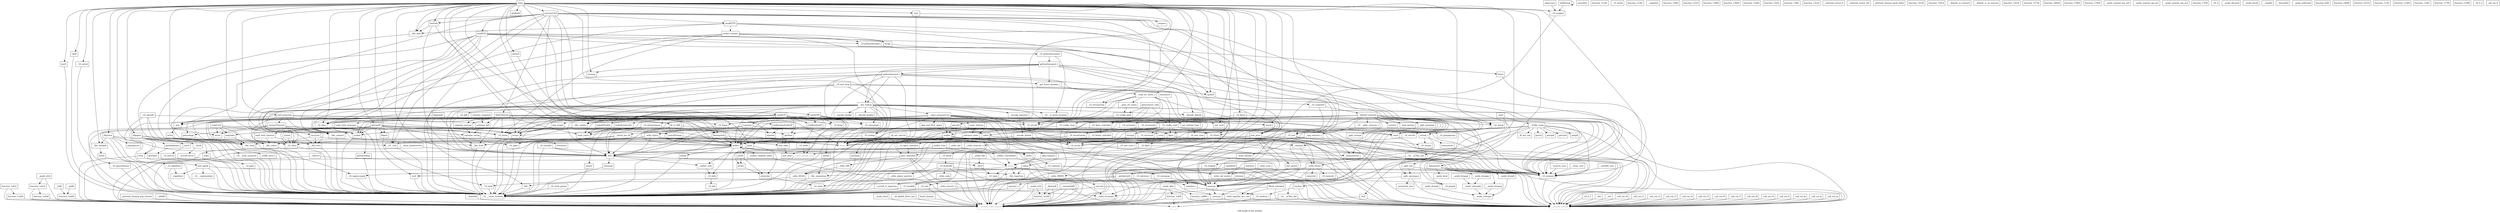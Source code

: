 digraph "Call graph of the module." {
  label="Call graph of the module.";
  node [shape=record];

  Node_sendSTD [label="{sendSTD}"];
  Node_read_until_response [label="{read_until_response}"];
  Node_matchPrompt [label="{matchPrompt}"];
  Node_fdpclose [label="{fdpclose}"];
  Node_fdgets [label="{fdgets}"];
  Node_reset_telstate [label="{reset_telstate}"];
  Node_parseHex [label="{parseHex}"];
  Node_read_with_timeout [label="{read_with_timeout}"];
  Node_wildString [label="{wildString}"];
  Node_getHost [label="{getHost}"];
  Node_uppercase [label="{uppercase}"];
  Node_sendUDP [label="{sendUDP}"];
  Node_readUntil [label="{readUntil}"];
  Node_fdpopen [label="{fdpopen}"];
  Node_GetRandomIP [label="{GetRandomIP}"];
  Node_contains_success [label="{contains_success}"];
  Node_sendHTTP [label="{sendHTTP}"];
  Node_contains_fail [label="{contains_fail}"];
  Node_csum [label="{csum}"];
  Node_makeRandomStr [label="{makeRandomStr}"];
  Node_recvLine [label="{recvLine}"];
  Node_function_115dc [label="{function_115dc}"];
  Node_advance_state [label="{advance_state}"];
  Node_GetRandomPublicIP [label="{GetRandomPublicIP}"];
  Node_contains_response [label="{contains_response}"];
  Node_tcpcsum [label="{tcpcsum}"];
  Node_contains_string [label="{contains_string}"];
  Node_makeIPPacket [label="{makeIPPacket}"];
  Node_connectTimeout [label="{connectTimeout}"];
  Node_sclose [label="{sclose}"];
  Node_listFork [label="{listFork}"];
  Node_socket_connect [label="{socket_connect}"];
  Node_negotiate [label="{negotiate}"];
  Node_get_telstate_host [label="{get_telstate_host}"];
  Node_strlen [color="gray50", fontcolor="gray50", label="{strlen}"];
  Node_bcopy [label="{bcopy}"];
  Node___GI_strcoll [label="{__GI_strcoll}"];
  Node_memcpy [label="{memcpy}"];
  Node_bzero [label="{bzero}"];
  Node_strstr [label="{strstr}"];
  Node_strnlen [label="{strnlen}"];
  Node_strcpy [label="{strcpy}"];
  Node_strncpy [label="{strncpy}"];
  Node___GI_strchr [label="{__GI_strchr}"];
  Node___GI___glibc_strerror_r [label="{__GI___glibc_strerror_r}"];
  Node___GI_strtok [label="{__GI_strtok}"];
  Node___GI_strcasecmp [label="{__GI_strcasecmp}"];
  Node___xpg_strerror_r [label="{__xpg_strerror_r}"];
  Node_strcasestr [label="{strcasestr}"];
  Node_isatty [label="{isatty}"];
  Node___GI_tcgetattr [label="{__GI_tcgetattr}"];
  Node___GI_htons [label="{__GI_htons}"];
  Node___GI_htonl [label="{__GI_htonl}"];
  Node___GI_ntohs [label="{__GI_ntohs}"];
  Node___GI_ntohl [label="{__GI_ntohl}"];
  Node___GI_inet_ntoa_r [label="{__GI_inet_ntoa_r}"];
  Node___GI_inet_ntoa [label="{__GI_inet_ntoa}"];
  Node_inet_addr [label="{inet_addr}"];
  Node___GI_gethostbyname [label="{__GI_gethostbyname}"];
  Node___GI_gethostbyname2 [label="{__GI_gethostbyname2}"];
  Node_function_1230c [label="{function_1230c}"];
  Node___libc_connect [label="{__libc_connect}"];
  Node___GI_getsockname [label="{__GI_getsockname}"];
  Node_getsockopt [label="{getsockopt}"];
  Node___libc_recv [label="{__libc_recv}"];
  Node___libc_send [label="{__libc_send}"];
  Node___libc_sendto [label="{__libc_sendto}"];
  Node___GI_setsockopt [label="{__GI_setsockopt}"];
  Node_socket [label="{socket}"];
  Node___GI_raise [label="{__GI_raise}"];
  Node___GI_sigaddset [label="{__GI_sigaddset}"];
  Node_sigemptyset [label="{sigemptyset}"];
  Node_bsd_signal [label="{bsd_signal}"];
  Node___GI___sigismember [label="{__GI___sigismember}"];
  Node___sigaddset [label="{__sigaddset}"];
  Node___sigdelset [label="{__sigdelset}"];
  Node___malloc_largebin_index [label="{__malloc_largebin_index}"];
  Node_malloc [label="{malloc}"];
  Node_function_1300c [label="{function_1300c}"];
  Node_realloc [label="{realloc}"];
  Node_function_133c0 [label="{function_133c0}"];
  Node___malloc_trim [label="{__malloc_trim}"];
  Node___malloc_consolidate [label="{__malloc_consolidate}"];
  Node_free [label="{free}"];
  Node_function_13860 [label="{function_13860}"];
  Node_malloc_trim [label="{malloc_trim}"];
  Node_abort [label="{abort}"];
  Node_function_139d0 [label="{function_139d0}"];
  Node_rand [label="{rand}"];
  Node_random [label="{random}"];
  Node_function_13a84 [label="{function_13a84}"];
  Node_setstate [label="{setstate}"];
  Node_function_13b3c [label="{function_13b3c}"];
  Node_initstate [label="{initstate}"];
  Node_function_13bfc [label="{function_13bfc}"];
  Node_srand [label="{srand}"];
  Node_function_13ca0 [label="{function_13ca0}"];
  Node_setstate_r [label="{setstate_r}"];
  Node___GI_random_r [label="{__GI_random_r}"];
  Node_srandom_r [label="{srandom_r}"];
  Node__24_d_1 [label="{_24_d_1}"];
  Node___GI_initstate_r [label="{__GI_initstate_r}"];
  Node_atol [label="{atol}"];
  Node_strtol [label="{strtol}"];
  Node__stdlib_strto_l [label="{_stdlib_strto_l}"];
  Node___GI_exit [label="{__GI_exit}"];
  Node_sleep [label="{sleep}"];
  Node_nprocessors_onln [label="{nprocessors_onln}"];
  Node_sysconf [label="{sysconf}"];
  Node_execl [label="{execl}"];
  Node_usleep [label="{usleep}"];
  Node___pthread_return_0 [label="{__pthread_return_0}"];
  Node___pthread_mutex_init [label="{__pthread_mutex_init}"];
  Node__pthread_cleanup_push_defer [label="{_pthread_cleanup_push_defer}"];
  Node__pthread_cleanup_pop_restore [label="{_pthread_cleanup_pop_restore}"];
  Node___GI___uClibc_fini [label="{__GI___uClibc_fini}"];
  Node_function_14c20 [label="{function_14c20}"];
  Node___check_one_fd [label="{__check_one_fd}"];
  Node___GI___uClibc_init [label="{__GI___uClibc_init}"];
  Node___uClibc_main [label="{__uClibc_main}"];
  Node_mmap [label="{mmap}"];
  Node___syscall_error [label="{__syscall_error}"];
  Node___libc_sigaction [label="{__libc_sigaction}"];
  Node_function_150c4 [label="{function_150c4}"];
  Node___default_sa_restorer [label="{__default_sa_restorer}"];
  Node___default_rt_sa_restorer [label="{__default_rt_sa_restorer}"];
  Node_wait4 [label="{wait4}"];
  Node___GI_execve [label="{__GI_execve}"];
  Node_getuid [label="{getuid}"];
  Node___GI_clock_getres [label="{__GI_clock_getres}"];
  Node_getrlimit [label="{getrlimit}"];
  Node_getegid [label="{getegid}"];
  Node_geteuid [label="{geteuid}"];
  Node___GI_sbrk [label="{__GI_sbrk}"];
  Node_getgid [label="{getgid}"];
  Node_munmap [label="{munmap}"];
  Node___libc_nanosleep [label="{__libc_nanosleep}"];
  Node_mremap [label="{mremap}"];
  Node___syscall_rt_sigaction [label="{__syscall_rt_sigaction}"];
  Node___GI_closedir [label="{__GI_closedir}"];
  Node_function_15434 [label="{function_15434}"];
  Node_fd_to_DIR [label="{fd_to_DIR}"];
  Node___GI_opendir [label="{__GI_opendir}"];
  Node_fdopendir [label="{fdopendir}"];
  Node_readdir64 [label="{readdir64}"];
  Node_function_15734 [label="{function_15734}"];
  Node___GI___h_errno_location [label="{__GI___h_errno_location}"];
  Node___GI_config_read [label="{__GI_config_read}"];
  Node___GI_config_close [label="{__GI_config_close}"];
  Node___GI_config_open [label="{__GI_config_open}"];
  Node___GI_wcrtomb [label="{__GI_wcrtomb}"];
  Node___GI_wcsrtombs [label="{__GI_wcsrtombs}"];
  Node___GI_wcsnrtombs [label="{__GI_wcsnrtombs}"];
  Node___stdio_trans2w_o [label="{__stdio_trans2w_o}"];
  Node__load_inttype [label="{_load_inttype}"];
  Node__store_inttype [label="{_store_inttype}"];
  Node__uintmaxtostr [label="{_uintmaxtostr}"];
  Node__fpmaxtostr [label="{_fpmaxtostr}"];
  Node___GI_fgetc [label="{__GI_fgetc}"];
  Node_function_169a8 [label="{function_169a8}"];
  Node_getc_unlocked [label="{getc_unlocked}"];
  Node__memcpy [label="{_memcpy}"];
  Node___GI_memchr [label="{__GI_memchr}"];
  Node_strtok_r [label="{strtok_r}"];
  Node_strcspn [label="{strcspn}"];
  Node_rawmemchr [label="{rawmemchr}"];
  Node_memrchr [label="{memrchr}"];
  Node___GI_strspn [label="{__GI_strspn}"];
  Node___GI_strrchr [label="{__GI_strrchr}"];
  Node___GI_mempcpy [label="{__GI_mempcpy}"];
  Node___GI_strchrnul [label="{__GI_strchrnul}"];
  Node___GI_strpbrk [label="{__GI_strpbrk}"];
  Node_inet_aton [label="{inet_aton}"];
  Node_gethostbyname2_r [label="{gethostbyname2_r}"];
  Node_calloc [label="{calloc}"];
  Node_function_17960 [label="{function_17960}"];
  Node__dl_aux_init [label="{_dl_aux_init}"];
  Node_function_179a4 [label="{function_179a4}"];
  Node___GI_brk [label="{__GI_brk}"];
  Node___aeabi_unwind_cpp_pr0 [label="{__aeabi_unwind_cpp_pr0}"];
  Node___aeabi_unwind_cpp_pr1 [label="{__aeabi_unwind_cpp_pr1}"];
  Node___aeabi_unwind_cpp_pr2 [label="{__aeabi_unwind_cpp_pr2}"];
  Node_fstat [label="{fstat}"];
  Node___xstat64_conv [label="{__xstat64_conv}"];
  Node___xstat32_conv [label="{__xstat32_conv}"];
  Node___xstat_conv [label="{__xstat_conv}"];
  Node___getdents64 [label="{__getdents64}"];
  Node___GI_fseek [label="{__GI_fseek}"];
  Node___GI_fseeko64 [label="{__GI_fseeko64}"];
  Node_function_17f34 [label="{function_17f34}"];
  Node___stdio_READ [label="{__stdio_READ}"];
  Node___stdio_adjust_position [label="{__stdio_adjust_position}"];
  Node___stdio_rfill [label="{__stdio_rfill}"];
  Node___stdio_trans2r_o [label="{__stdio_trans2r_o}"];
  Node___stdio_seek [label="{__stdio_seek}"];
  Node_inet_pton4 [label="{inet_pton4}"];
  Node_inet_pton [label="{inet_pton}"];
  Node_inet_ntop4 [label="{inet_ntop4}"];
  Node___GI_inet_ntop [label="{__GI_inet_ntop}"];
  Node___decode_dotted [label="{__decode_dotted}"];
  Node___dns_lookup [label="{__dns_lookup}"];
  Node__24_d [label="{_24_d}"];
  Node_skip_nospace [label="{skip_nospace}"];
  Node_skip_and_NUL_space [label="{skip_and_NUL_space}"];
  Node___open_nameservers [label="{__open_nameservers}"];
  Node___close_nameservers [label="{__close_nameservers}"];
  Node___get_hosts_byname_r [label="{__get_hosts_byname_r}"];
  Node_gethostbyname_r [label="{gethostbyname_r}"];
  Node___GI_poll [label="{__GI_poll}"];
  Node___GI_gethostname [label="{__GI_gethostname}"];
  Node___GI_stat [label="{__GI_stat}"];
  Node___GI_lseek64 [label="{__GI_lseek64}"];
  Node_memmove [label="{memmove}"];
  Node___GI_strdup [label="{__GI_strdup}"];
  Node___encode_header [label="{__encode_header}"];
  Node___decode_header [label="{__decode_header}"];
  Node___encode_question [label="{__encode_question}"];
  Node___open_etc_hosts [label="{__open_etc_hosts}"];
  Node___read_etc_hosts_r [label="{__read_etc_hosts_r}"];
  Node_uname [label="{uname}"];
  Node___encode_dotted [label="{__encode_dotted}"];
  Node___aeabi_idiv [label="{__aeabi_idiv}"];
  Node___aeabi_idivmod [label="{__aeabi_idivmod}"];
  Node___aeabi_drsub [label="{__aeabi_drsub}"];
  Node___aeabi_dsub [label="{__aeabi_dsub}"];
  Node___adddf3 [label="{__adddf3}"];
  Node_function_1a294 [label="{function_1a294}"];
  Node_function_1a2e8 [label="{function_1a2e8}"];
  Node_function_1a348 [label="{function_1a348}"];
  Node_function_1a43c [label="{function_1a43c}"];
  Node___aeabi_ui2d [label="{__aeabi_ui2d}"];
  Node___floatsidf [label="{__floatsidf}"];
  Node___extendsfdf2 [label="{__extendsfdf2}"];
  Node___aeabi_ul2d [label="{__aeabi_ul2d}"];
  Node___floatdidf [label="{__floatdidf}"];
  Node_function_1a5c4 [label="{function_1a5c4}"];
  Node___aeabi_dmul [label="{__aeabi_dmul}"];
  Node_function_1a6f4 [label="{function_1a6f4}"];
  Node_function_1a888 [label="{function_1a888}"];
  Node___aeabi_ddiv [label="{__aeabi_ddiv}"];
  Node___gtdf2 [label="{__gtdf2}"];
  Node___ltdf2 [label="{__ltdf2}"];
  Node___cmpdf2 [label="{__cmpdf2}"];
  Node_function_1aab8 [label="{function_1aab8}"];
  Node___aeabi_cdrcmple [label="{__aeabi_cdrcmple}"];
  Node___aeabi_cdcmple [label="{__aeabi_cdcmple}"];
  Node___aeabi_dcmpeq [label="{__aeabi_dcmpeq}"];
  Node___aeabi_dcmplt [label="{__aeabi_dcmplt}"];
  Node___aeabi_dcmple [label="{__aeabi_dcmple}"];
  Node___aeabi_dcmpge [label="{__aeabi_dcmpge}"];
  Node___aeabi_dcmpgt [label="{__aeabi_dcmpgt}"];
  Node___fixunsdfsi [label="{__fixunsdfsi}"];
  Node__fini [label="{_fini}"];
  Node_llvm_bswap_i32 [color="gray50", fontcolor="gray50", label="{llvm_bswap_i32}"];
  Node_abort [color="gray50", fontcolor="gray50", label="{abort}"];
  Node_fabsf [color="gray50", fontcolor="gray50", label="{fabsf}"];
  Node_sendTCP [label="{sendTCP}"];
  Node_processCmd [label="{processCmd}"];
  Node_initConnection [label="{initConnection}"];
  Node_getOurIP [label="{getOurIP}"];
  Node_getBuild [label="{getBuild}"];
  Node_main [label="{main}"];
  Node___udivsi3 [label="{__udivsi3}"];
  Node___aeabi_uidivmod [label="{__aeabi_uidivmod}"];
  Node___div0 [label="{__div0}"];
  Node___vfork [label="{__vfork}"];
  Node_dup2 [label="{dup2}"];
  Node___GI_open [label="{__GI_open}"];
  Node___GI_pipe [label="{__GI_pipe}"];
  Node_getcwd [label="{getcwd}"];
  Node___GI_getpagesize [label="{__GI_getpagesize}"];
  Node___GI_getpid [label="{__GI_getpid}"];
  Node___GI_time [label="{__GI_time}"];
  Node_prctl [label="{prctl}"];
  Node___libc_fork [label="{__libc_fork}"];
  Node___libc_waitpid [label="{__libc_waitpid}"];
  Node___libc_select [label="{__libc_select}"];
  Node_chdir [label="{chdir}"];
  Node___GI_read [label="{__GI_read}"];
  Node_getdtablesize [label="{getdtablesize}"];
  Node_kill [label="{kill}"];
  Node_gettimeofday [label="{gettimeofday}"];
  Node___libc_fcntl [label="{__libc_fcntl}"];
  Node___GI___fcntl_nocancel [label="{__GI___fcntl_nocancel}"];
  Node___GI_write [label="{__GI_write}"];
  Node___GI_setsid [label="{__GI_setsid}"];
  Node_ioctl [label="{ioctl}"];
  Node___GI__exit [label="{__GI__exit}"];
  Node___GI_sigprocmask [label="{__GI_sigprocmask}"];
  Node___GI_close [label="{__GI_close}"];
  Node_isspace [label="{isspace}"];
  Node___GI_toupper [label="{__GI_toupper}"];
  Node___GI___errno_location [label="{__GI___errno_location}"];
  Node___GI_fclose [label="{__GI_fclose}"];
  Node_function_fc84 [label="{function_fc84}"];
  Node___GI_fopen [label="{__GI_fopen}"];
  Node_sprintf [label="{sprintf}"];
  Node___GI_vsnprintf [label="{__GI_vsnprintf}"];
  Node__stdio_fopen [label="{_stdio_fopen}"];
  Node_function_10080 [label="{function_10080}"];
  Node__stdio_init [label="{_stdio_init}"];
  Node___stdio_init_mutex [label="{__stdio_init_mutex}"];
  Node__stdio_term [label="{_stdio_term}"];
  Node_function_10210 [label="{function_10210}"];
  Node___stdio_wcommit [label="{__stdio_wcommit}"];
  Node__charpad [label="{_charpad}"];
  Node__fp_out_narrow [label="{_fp_out_narrow}"];
  Node__ppfs_init [label="{_ppfs_init}"];
  Node__stdio_openlist_dec_use [label="{_stdio_openlist_dec_use}"];
  Node__vfprintf_internal [label="{_vfprintf_internal}"];
  Node__ppfs_prepargs [label="{_ppfs_prepargs}"];
  Node__ppfs_setargs [label="{_ppfs_setargs}"];
  Node__promoted_size [label="{_promoted_size}"];
  Node__ppfs_parsespec [label="{_ppfs_parsespec}"];
  Node_feof [label="{feof}"];
  Node_function_112fc [label="{function_112fc}"];
  Node_fgets [label="{fgets}"];
  Node_function_113b8 [label="{function_113b8}"];
  Node___GI_fputs [label="{__GI_fputs}"];
  Node_function_1146c [label="{function_1146c}"];
  Node___stdio_WRITE [label="{__stdio_WRITE}"];
  Node___stdio_fwrite [label="{__stdio_fwrite}"];
  Node_fflush_unlocked [label="{fflush_unlocked}"];
  Node_function_117f0 [label="{function_117f0}"];
  Node___GI_fgets_unlocked [label="{__GI_fgets_unlocked}"];
  Node___GI_fputs_unlocked [label="{__GI_fputs_unlocked}"];
  Node___GI_fwrite_unlocked [label="{__GI_fwrite_unlocked}"];
  Node_function_11998 [label="{function_11998}"];
  Node___GI_memset [label="{__GI_memset}"];
  Node__24_d_2 [label="{_24_d_2}"];
  Node___pseudo_branch [color="gray50", fontcolor="gray50", label="{__pseudo_branch}"];
  Node___pseudo_cond_branch [color="gray50", fontcolor="gray50", label="{__pseudo_cond_branch}"];
  Node__init [label="{_init}"];
  Node__call_via_r0 [label="{_call_via_r0}"];
  Node__call_via_r1 [label="{_call_via_r1}"];
  Node__call_via_r2 [label="{_call_via_r2}"];
  Node__call_via_r3 [label="{_call_via_r3}"];
  Node__call_via_r4 [label="{_call_via_r4}"];
  Node__call_via_r5 [label="{_call_via_r5}"];
  Node__call_via_lr [label="{_call_via_lr}"];
  Node__call_via_r6 [label="{_call_via_r6}"];
  Node__call_via_r7 [label="{_call_via_r7}"];
  Node__call_via_r8 [label="{_call_via_r8}"];
  Node__call_via_r9 [label="{_call_via_r9}"];
  Node__call_via_sl [label="{_call_via_sl}"];
  Node__call_via_fp [label="{_call_via_fp}"];
  Node__call_via_ip [label="{_call_via_ip}"];
  Node__call_via_sp [label="{_call_via_sp}"];
  Node_StartTheLelz [label="{StartTheLelz}"];
  Node___do_global_dtors_aux [label="{__do_global_dtors_aux}"];
  Node_frame_dummy [label="{frame_dummy}"];
  Node__start [label="{_start}"];
  Node_init_rand [label="{init_rand}"];
  Node_rand_cmwc [label="{rand_cmwc}"];
  Node_trim [label="{trim}"];
  Node_printchar [label="{printchar}"];
  Node_prints [label="{prints}"];
  Node_printi [label="{printi}"];
  Node_print [label="{print}"];
  Node_zprintf [label="{zprintf}"];
  Node_szprintf [label="{szprintf}"];
  Node_Rootsprintf [label="{Rootsprintf}"];
  Node_sendSTD -> Node_bcopy;
  Node_sendSTD -> Node_memcpy;
  Node_sendSTD -> Node_bzero;
  Node_sendSTD -> Node___GI_gethostbyname;
  Node_sendSTD -> Node___libc_connect;
  Node_sendSTD -> Node___libc_send;
  Node_sendSTD -> Node_socket;
  Node_sendSTD -> Node_rand;
  Node_sendSTD -> Node___GI_time;
  Node_sendSTD -> Node___GI__exit;
  Node_sendSTD -> Node___GI_close;
  Node_read_until_response -> Node_read_with_timeout;
  Node_read_until_response -> Node_contains_string;
  Node_read_until_response -> Node_negotiate;
  Node_read_until_response -> Node___GI_memset;
  Node_matchPrompt -> Node_strlen;
  Node_fdpclose -> Node___GI_sigaddset;
  Node_fdpclose -> Node_sigemptyset;
  Node_fdpclose -> Node___libc_waitpid;
  Node_fdpclose -> Node___GI_sigprocmask;
  Node_fdpclose -> Node___GI_close;
  Node_fdpclose -> Node___GI___errno_location;
  Node_fdgets -> Node___GI_read;
  Node_reset_telstate -> Node_advance_state;
  Node_read_with_timeout -> Node___libc_recv;
  Node_read_with_timeout -> Node___libc_select;
  Node_wildString -> Node_wildString;
  Node_wildString -> Node___GI_toupper;
  Node_getHost -> Node_inet_addr;
  Node_uppercase -> Node___GI_toupper;
  Node_sendUDP -> Node_getHost;
  Node_sendUDP -> Node_GetRandomIP;
  Node_sendUDP -> Node_csum;
  Node_sendUDP -> Node_makeRandomStr;
  Node_sendUDP -> Node_makeIPPacket;
  Node_sendUDP -> Node___GI_htons;
  Node_sendUDP -> Node___GI_htonl;
  Node_sendUDP -> Node___libc_sendto;
  Node_sendUDP -> Node___GI_setsockopt;
  Node_sendUDP -> Node_socket;
  Node_sendUDP -> Node_malloc;
  Node_sendUDP -> Node_rand;
  Node_sendUDP -> Node_srand;
  Node_sendUDP -> Node_usleep;
  Node_sendUDP -> Node___GI_time;
  Node_sendUDP -> Node___GI_memset;
  Node_sendUDP -> Node_init_rand;
  Node_sendUDP -> Node_rand_cmwc;
  Node_readUntil -> Node_matchPrompt;
  Node_readUntil -> Node_negotiate;
  Node_readUntil -> Node_strstr;
  Node_readUntil -> Node___libc_recv;
  Node_readUntil -> Node___libc_select;
  Node_fdpopen -> Node_malloc;
  Node_fdpopen -> Node_execl;
  Node_fdpopen -> Node___vfork;
  Node_fdpopen -> Node_dup2;
  Node_fdpopen -> Node___GI_pipe;
  Node_fdpopen -> Node_getdtablesize;
  Node_fdpopen -> Node___GI__exit;
  Node_fdpopen -> Node___GI_close;
  Node_fdpopen -> Node___GI_memset;
  Node_GetRandomIP -> Node___GI_ntohl;
  Node_GetRandomIP -> Node_rand_cmwc;
  Node_contains_success -> Node_contains_string;
  Node_sendHTTP -> Node_socket_connect;
  Node_sendHTTP -> Node_rand;
  Node_sendHTTP -> Node___GI_exit;
  Node_sendHTTP -> Node___GI_time;
  Node_sendHTTP -> Node___libc_fork;
  Node_sendHTTP -> Node_sprintf;
  Node_contains_fail -> Node_contains_string;
  Node_makeRandomStr -> Node_rand_cmwc;
  Node_recvLine -> Node___libc_recv;
  Node_recvLine -> Node___libc_select;
  Node_recvLine -> Node___GI_memset;
  Node_advance_state -> Node___GI_close;
  Node_advance_state -> Node___GI_memset;
  Node_GetRandomPublicIP -> Node_inet_addr;
  Node_GetRandomPublicIP -> Node_rand;
  Node_GetRandomPublicIP -> Node_szprintf;
  Node_contains_response -> Node_contains_success;
  Node_contains_response -> Node_contains_fail;
  Node_tcpcsum -> Node_csum;
  Node_tcpcsum -> Node_memcpy;
  Node_tcpcsum -> Node___GI_htons;
  Node_tcpcsum -> Node_malloc;
  Node_tcpcsum -> Node_free;
  Node_contains_string -> Node_strcasestr;
  Node_makeIPPacket -> Node_rand_cmwc;
  Node_connectTimeout -> Node_getHost;
  Node_connectTimeout -> Node___GI_htons;
  Node_connectTimeout -> Node___libc_connect;
  Node_connectTimeout -> Node_getsockopt;
  Node_connectTimeout -> Node___libc_select;
  Node_connectTimeout -> Node___libc_fcntl;
  Node_connectTimeout -> Node___GI___errno_location;
  Node_connectTimeout -> Node___GI_memset;
  Node_sclose -> Node___GI_close;
  Node_listFork -> Node_malloc;
  Node_listFork -> Node_free;
  Node_listFork -> Node___libc_fork;
  Node_socket_connect -> Node_bcopy;
  Node_socket_connect -> Node___GI_htons;
  Node_socket_connect -> Node___GI_gethostbyname;
  Node_socket_connect -> Node___libc_connect;
  Node_socket_connect -> Node___GI_setsockopt;
  Node_socket_connect -> Node_socket;
  Node_negotiate -> Node___libc_send;
  Node_get_telstate_host -> Node___GI_inet_ntoa;
  Node_bcopy -> Node__memcpy;
  Node_memcpy -> Node__memcpy;
  Node_bzero -> Node___GI_memset;
  Node___GI___glibc_strerror_r -> Node___xpg_strerror_r;
  Node___GI_strtok -> Node_strtok_r;
  Node___xpg_strerror_r -> Node_strlen;
  Node___xpg_strerror_r -> Node_memcpy;
  Node___xpg_strerror_r -> Node__uintmaxtostr;
  Node___xpg_strerror_r -> Node___GI___errno_location;
  Node_isatty -> Node___GI_tcgetattr;
  Node___GI_tcgetattr -> Node___GI_mempcpy;
  Node___GI_tcgetattr -> Node_ioctl;
  Node___GI_tcgetattr -> Node___GI_memset;
  Node___GI_htonl -> Node_llvm_bswap_i32;
  Node___GI_ntohl -> Node_llvm_bswap_i32;
  Node___GI_inet_ntoa_r -> Node__uintmaxtostr;
  Node___GI_inet_ntoa_r -> Node_llvm_bswap_i32;
  Node___GI_inet_ntoa -> Node___GI_inet_ntoa_r;
  Node_inet_addr -> Node_inet_aton;
  Node___GI_gethostbyname -> Node___GI_gethostbyname2;
  Node___GI_gethostbyname2 -> Node___GI___h_errno_location;
  Node___GI_gethostbyname2 -> Node_gethostbyname2_r;
  Node___libc_connect -> Node___GI___errno_location;
  Node___GI_getsockname -> Node___GI___errno_location;
  Node_getsockopt -> Node___GI___errno_location;
  Node___libc_recv -> Node___GI___errno_location;
  Node___libc_send -> Node___GI___errno_location;
  Node___libc_sendto -> Node___GI___errno_location;
  Node___GI_setsockopt -> Node___GI___errno_location;
  Node_socket -> Node___GI___errno_location;
  Node___GI_raise -> Node___GI_getpid;
  Node___GI_raise -> Node_kill;
  Node___GI_sigaddset -> Node___sigaddset;
  Node___GI_sigaddset -> Node___GI___errno_location;
  Node_bsd_signal -> Node___GI___sigismember;
  Node_bsd_signal -> Node___sigaddset;
  Node_bsd_signal -> Node___libc_sigaction;
  Node_bsd_signal -> Node___GI___errno_location;
  Node___malloc_largebin_index -> Node___pseudo_cond_branch;
  Node_malloc -> Node___malloc_largebin_index;
  Node_malloc -> Node_malloc;
  Node_malloc -> Node___malloc_consolidate;
  Node_malloc -> Node_free;
  Node_malloc -> Node_abort;
  Node_malloc -> Node_mmap;
  Node_malloc -> Node___GI_sbrk;
  Node_malloc -> Node___GI___errno_location;
  Node_malloc -> Node___pseudo_branch;
  Node_realloc -> Node_memcpy;
  Node_realloc -> Node_malloc;
  Node_realloc -> Node_free;
  Node_realloc -> Node_abort;
  Node_realloc -> Node_mremap;
  Node_realloc -> Node___GI___errno_location;
  Node_realloc -> Node___pseudo_branch;
  Node___malloc_trim -> Node___GI_sbrk;
  Node___malloc_consolidate -> Node_abort;
  Node___malloc_consolidate -> Node_sysconf;
  Node_free -> Node___malloc_trim;
  Node_free -> Node_abort;
  Node_free -> Node_munmap;
  Node_free -> Node___pseudo_branch;
  Node_free -> Node___pseudo_cond_branch;
  Node_malloc_trim -> Node___malloc_trim;
  Node_malloc_trim -> Node___malloc_consolidate;
  Node_abort -> Node___GI_raise;
  Node_abort -> Node_abort;
  Node_abort -> Node___libc_sigaction;
  Node_abort -> Node___GI_sigprocmask;
  Node_abort -> Node___GI_memset;
  Node_abort -> Node___pseudo_branch;
  Node_abort -> Node___pseudo_cond_branch;
  Node_rand -> Node_random;
  Node_random -> Node___GI_random_r;
  Node_random -> Node___pseudo_branch;
  Node_setstate -> Node_setstate_r;
  Node_setstate -> Node___pseudo_branch;
  Node_initstate -> Node___GI_initstate_r;
  Node_initstate -> Node___pseudo_branch;
  Node_srand -> Node_srandom_r;
  Node_srand -> Node___pseudo_branch;
  Node_setstate_r -> Node___GI___errno_location;
  Node___GI_random_r -> Node_fabsf;
  Node_srandom_r -> Node___GI_random_r;
  Node__24_d_1 -> Node___pseudo_branch;
  Node___GI_initstate_r -> Node_srandom_r;
  Node___GI_initstate_r -> Node___GI___errno_location;
  Node_atol -> Node_strtol;
  Node_strtol -> Node__stdlib_strto_l;
  Node__stdlib_strto_l -> Node___GI___errno_location;
  Node___GI_exit -> Node___GI___uClibc_fini;
  Node___GI_exit -> Node___GI__exit;
  Node___GI_exit -> Node___pseudo_branch;
  Node___GI_exit -> Node___pseudo_cond_branch;
  Node_sleep -> Node___libc_sigaction;
  Node_sleep -> Node___libc_nanosleep;
  Node_sleep -> Node___pseudo_cond_branch;
  Node_nprocessors_onln -> Node___GI_strcoll;
  Node_nprocessors_onln -> Node___GI_config_read;
  Node_nprocessors_onln -> Node___GI_config_close;
  Node_nprocessors_onln -> Node___GI_config_open;
  Node_sysconf -> Node___GI___errno_location;
  Node_sysconf -> Node___pseudo_branch;
  Node_execl -> Node___GI_execve;
  Node_usleep -> Node___libc_nanosleep;
  Node__pthread_cleanup_pop_restore -> Node___pseudo_cond_branch;
  Node___GI___uClibc_fini -> Node___pseudo_branch;
  Node___GI___uClibc_fini -> Node___pseudo_cond_branch;
  Node___check_one_fd -> Node___GI_open;
  Node___check_one_fd -> Node___libc_fcntl;
  Node___check_one_fd -> Node___pseudo_cond_branch;
  Node___GI___uClibc_init -> Node___pseudo_cond_branch;
  Node___uClibc_main -> Node___GI_exit;
  Node___uClibc_main -> Node___check_one_fd;
  Node___uClibc_main -> Node___GI___uClibc_init;
  Node___uClibc_main -> Node_getuid;
  Node___uClibc_main -> Node_getegid;
  Node___uClibc_main -> Node_geteuid;
  Node___uClibc_main -> Node_getgid;
  Node___uClibc_main -> Node___GI_strrchr;
  Node___uClibc_main -> Node__dl_aux_init;
  Node___uClibc_main -> Node___GI_memset;
  Node___uClibc_main -> Node___pseudo_branch;
  Node___uClibc_main -> Node___pseudo_cond_branch;
  Node_mmap -> Node___GI___errno_location;
  Node___syscall_error -> Node___GI___errno_location;
  Node___libc_sigaction -> Node_memcpy;
  Node___libc_sigaction -> Node___syscall_rt_sigaction;
  Node_wait4 -> Node___GI___errno_location;
  Node___GI_execve -> Node___GI___errno_location;
  Node___GI_clock_getres -> Node___GI___errno_location;
  Node_getrlimit -> Node___GI___errno_location;
  Node___GI_sbrk -> Node___GI_brk;
  Node_munmap -> Node___GI___errno_location;
  Node___libc_nanosleep -> Node___GI___errno_location;
  Node_mremap -> Node___GI___errno_location;
  Node___syscall_rt_sigaction -> Node___GI___errno_location;
  Node___GI_closedir -> Node_free;
  Node___GI_closedir -> Node___GI___errno_location;
  Node___GI_closedir -> Node___pseudo_branch;
  Node_fd_to_DIR -> Node_malloc;
  Node_fd_to_DIR -> Node_free;
  Node_fd_to_DIR -> Node_calloc;
  Node___GI_opendir -> Node_fd_to_DIR;
  Node___GI_opendir -> Node_fstat;
  Node___GI_opendir -> Node___GI___fcntl_nocancel;
  Node___GI_opendir -> Node___GI___errno_location;
  Node_fdopendir -> Node_fd_to_DIR;
  Node_fdopendir -> Node_fstat;
  Node_fdopendir -> Node___libc_fcntl;
  Node_fdopendir -> Node___GI___errno_location;
  Node_readdir64 -> Node___getdents64;
  Node_readdir64 -> Node___pseudo_branch;
  Node___GI_config_read -> Node_strlen;
  Node___GI_config_read -> Node___GI_strchr;
  Node___GI_config_read -> Node_malloc;
  Node___GI_config_read -> Node_realloc;
  Node___GI_config_read -> Node___GI_fgetc;
  Node___GI_config_read -> Node_getc_unlocked;
  Node___GI_config_read -> Node_strcspn;
  Node___GI_config_read -> Node___GI_strspn;
  Node___GI_config_read -> Node___GI_strchrnul;
  Node___GI_config_read -> Node_fgets;
  Node___GI_config_read -> Node___GI_memset;
  Node___GI_config_close -> Node_free;
  Node___GI_config_close -> Node___GI_fclose;
  Node___GI_config_close -> Node___pseudo_cond_branch;
  Node___GI_config_open -> Node_calloc;
  Node___GI_config_open -> Node___GI_fopen;
  Node___GI_wcrtomb -> Node___GI_wcsnrtombs;
  Node___GI_wcsrtombs -> Node___GI_wcsnrtombs;
  Node___GI_wcsnrtombs -> Node___GI___errno_location;
  Node___stdio_trans2w_o -> Node___GI_fseek;
  Node___stdio_trans2w_o -> Node___GI___errno_location;
  Node__store_inttype -> Node___pseudo_cond_branch;
  Node__fpmaxtostr -> Node___aeabi_dsub;
  Node__fpmaxtostr -> Node___aeabi_dcmpeq;
  Node__fpmaxtostr -> Node___aeabi_dcmplt;
  Node__fpmaxtostr -> Node___aeabi_dcmpge;
  Node__fpmaxtostr -> Node___GI_memset;
  Node__fpmaxtostr -> Node___pseudo_branch;
  Node___GI_fgetc -> Node_getc_unlocked;
  Node___GI_fgetc -> Node___pseudo_branch;
  Node_getc_unlocked -> Node___stdio_READ;
  Node_getc_unlocked -> Node___stdio_rfill;
  Node_getc_unlocked -> Node___stdio_trans2r_o;
  Node_getc_unlocked -> Node___pseudo_cond_branch;
  Node__memcpy -> Node___pseudo_branch;
  Node__memcpy -> Node___pseudo_cond_branch;
  Node_strtok_r -> Node_rawmemchr;
  Node_strtok_r -> Node___GI_strspn;
  Node_strtok_r -> Node___GI_strpbrk;
  Node_strcspn -> Node___GI_strchr;
  Node___GI_strrchr -> Node___GI_strchr;
  Node___GI_mempcpy -> Node_memcpy;
  Node___GI_strpbrk -> Node___pseudo_cond_branch;
  Node_gethostbyname2_r -> Node_memcpy;
  Node_gethostbyname2_r -> Node_strncpy;
  Node_gethostbyname2_r -> Node_free;
  Node_gethostbyname2_r -> Node_inet_pton;
  Node_gethostbyname2_r -> Node___decode_dotted;
  Node_gethostbyname2_r -> Node___dns_lookup;
  Node_gethostbyname2_r -> Node___get_hosts_byname_r;
  Node_gethostbyname2_r -> Node_gethostbyname_r;
  Node_gethostbyname2_r -> Node___GI___errno_location;
  Node_gethostbyname2_r -> Node___GI_memset;
  Node_calloc -> Node_malloc;
  Node_calloc -> Node___GI___errno_location;
  Node_calloc -> Node___GI_memset;
  Node_calloc -> Node___pseudo_branch;
  Node_fstat -> Node___GI___errno_location;
  Node_fstat -> Node___pseudo_cond_branch;
  Node___xstat64_conv -> Node___GI_memset;
  Node___xstat32_conv -> Node___GI_memset;
  Node___xstat_conv -> Node___GI_memset;
  Node___getdents64 -> Node_memcpy;
  Node___getdents64 -> Node___GI_lseek64;
  Node___getdents64 -> Node___GI___errno_location;
  Node___GI_fseek -> Node___GI_fseeko64;
  Node___GI_fseeko64 -> Node___stdio_adjust_position;
  Node___GI_fseeko64 -> Node___stdio_seek;
  Node___GI_fseeko64 -> Node___GI___errno_location;
  Node___GI_fseeko64 -> Node___stdio_wcommit;
  Node___GI_fseeko64 -> Node___pseudo_branch;
  Node___GI_fseeko64 -> Node___pseudo_cond_branch;
  Node___stdio_READ -> Node___GI_read;
  Node___stdio_adjust_position -> Node___GI___errno_location;
  Node___stdio_rfill -> Node___stdio_READ;
  Node___stdio_trans2r_o -> Node___GI___errno_location;
  Node___stdio_trans2r_o -> Node___stdio_wcommit;
  Node___stdio_seek -> Node___GI_lseek64;
  Node_inet_pton4 -> Node_memcpy;
  Node_inet_pton -> Node_memcpy;
  Node_inet_pton -> Node___GI_strchr;
  Node_inet_pton -> Node_inet_pton4;
  Node_inet_pton -> Node___GI___errno_location;
  Node_inet_pton -> Node___GI_memset;
  Node_inet_ntop4 -> Node_strlen;
  Node_inet_ntop4 -> Node_strcpy;
  Node_inet_ntop4 -> Node___GI___errno_location;
  Node___GI_inet_ntop -> Node_strlen;
  Node___GI_inet_ntop -> Node_strcpy;
  Node___GI_inet_ntop -> Node_inet_ntop4;
  Node___GI_inet_ntop -> Node___GI___errno_location;
  Node___GI_inet_ntop -> Node_sprintf;
  Node___GI_inet_ntop -> Node___GI_memset;
  Node___decode_dotted -> Node_memcpy;
  Node___dns_lookup -> Node_strlen;
  Node___dns_lookup -> Node_memcpy;
  Node___dns_lookup -> Node_strcpy;
  Node___dns_lookup -> Node___libc_connect;
  Node___dns_lookup -> Node___libc_recv;
  Node___dns_lookup -> Node___libc_send;
  Node___dns_lookup -> Node_socket;
  Node___dns_lookup -> Node_malloc;
  Node___dns_lookup -> Node_free;
  Node___dns_lookup -> Node___GI___h_errno_location;
  Node___dns_lookup -> Node___decode_dotted;
  Node___dns_lookup -> Node___open_nameservers;
  Node___dns_lookup -> Node___GI_poll;
  Node___dns_lookup -> Node___GI_strdup;
  Node___dns_lookup -> Node___encode_header;
  Node___dns_lookup -> Node___decode_header;
  Node___dns_lookup -> Node___encode_question;
  Node___dns_lookup -> Node___GI_close;
  Node___dns_lookup -> Node___GI_memset;
  Node___dns_lookup -> Node___pseudo_branch;
  Node___dns_lookup -> Node___pseudo_cond_branch;
  Node_skip_nospace -> Node_abort;
  Node___open_nameservers -> Node___GI_strcoll;
  Node___open_nameservers -> Node___GI_strchr;
  Node___open_nameservers -> Node_malloc;
  Node___open_nameservers -> Node_realloc;
  Node___open_nameservers -> Node_free;
  Node___open_nameservers -> Node_atol;
  Node___open_nameservers -> Node_inet_pton;
  Node___open_nameservers -> Node_skip_nospace;
  Node___open_nameservers -> Node_skip_and_NUL_space;
  Node___open_nameservers -> Node___GI_gethostname;
  Node___open_nameservers -> Node___GI_stat;
  Node___open_nameservers -> Node___GI_strdup;
  Node___open_nameservers -> Node___GI_fclose;
  Node___open_nameservers -> Node___GI_fopen;
  Node___open_nameservers -> Node_fgets;
  Node___open_nameservers -> Node___GI_memset;
  Node___open_nameservers -> Node___pseudo_cond_branch;
  Node___close_nameservers -> Node_free;
  Node___close_nameservers -> Node___pseudo_cond_branch;
  Node___get_hosts_byname_r -> Node___read_etc_hosts_r;
  Node_gethostbyname_r -> Node_strlen;
  Node_gethostbyname_r -> Node_memcpy;
  Node_gethostbyname_r -> Node_strcpy;
  Node_gethostbyname_r -> Node_free;
  Node_gethostbyname_r -> Node_inet_aton;
  Node_gethostbyname_r -> Node___dns_lookup;
  Node_gethostbyname_r -> Node___get_hosts_byname_r;
  Node_gethostbyname_r -> Node_memmove;
  Node_gethostbyname_r -> Node___GI___errno_location;
  Node___GI_poll -> Node___GI___errno_location;
  Node___GI_gethostname -> Node_strlen;
  Node___GI_gethostname -> Node_strcpy;
  Node___GI_gethostname -> Node_uname;
  Node___GI_gethostname -> Node___GI___errno_location;
  Node___GI_stat -> Node___GI___errno_location;
  Node___GI_stat -> Node___pseudo_cond_branch;
  Node___GI_lseek64 -> Node___GI___errno_location;
  Node_memmove -> Node__memcpy;
  Node___GI_strdup -> Node_strlen;
  Node___GI_strdup -> Node_malloc;
  Node___GI_strdup -> Node___pseudo_cond_branch;
  Node___encode_question -> Node___encode_dotted;
  Node___open_etc_hosts -> Node___GI_config_open;
  Node___read_etc_hosts_r -> Node___GI_strcoll;
  Node___read_etc_hosts_r -> Node___GI_strcasecmp;
  Node___read_etc_hosts_r -> Node___GI_config_read;
  Node___read_etc_hosts_r -> Node___GI_config_close;
  Node___read_etc_hosts_r -> Node_inet_pton;
  Node___read_etc_hosts_r -> Node___open_etc_hosts;
  Node___read_etc_hosts_r -> Node___GI___errno_location;
  Node_uname -> Node___GI___errno_location;
  Node___encode_dotted -> Node_strlen;
  Node___encode_dotted -> Node_memcpy;
  Node___encode_dotted -> Node___GI_strchr;
  Node___aeabi_idiv -> Node___div0;
  Node___adddf3 -> Node___pseudo_cond_branch;
  Node_function_1a294 -> Node___pseudo_cond_branch;
  Node_function_1a2e8 -> Node___pseudo_cond_branch;
  Node_function_1a348 -> Node___pseudo_cond_branch;
  Node_function_1a43c -> Node_function_1a294;
  Node_function_1a43c -> Node___pseudo_cond_branch;
  Node___aeabi_ui2d -> Node_function_1a348;
  Node___aeabi_ui2d -> Node___pseudo_cond_branch;
  Node___floatsidf -> Node_function_1a348;
  Node___floatsidf -> Node___pseudo_cond_branch;
  Node___extendsfdf2 -> Node_function_1a348;
  Node___extendsfdf2 -> Node_fabsf;
  Node___extendsfdf2 -> Node___pseudo_cond_branch;
  Node___aeabi_ul2d -> Node_function_1a5c4;
  Node___aeabi_ul2d -> Node___pseudo_cond_branch;
  Node___floatdidf -> Node___pseudo_cond_branch;
  Node_function_1a5c4 -> Node_function_1a2e8;
  Node_function_1a5c4 -> Node___pseudo_cond_branch;
  Node___aeabi_dmul -> Node___pseudo_cond_branch;
  Node_function_1a6f4 -> Node_fabsf;
  Node_function_1a6f4 -> Node___pseudo_cond_branch;
  Node___aeabi_ddiv -> Node_function_1a6f4;
  Node___aeabi_ddiv -> Node_function_1a888;
  Node___aeabi_ddiv -> Node___pseudo_cond_branch;
  Node___gtdf2 -> Node_function_1aab8;
  Node___ltdf2 -> Node_function_1aab8;
  Node_function_1aab8 -> Node___pseudo_cond_branch;
  Node___aeabi_cdrcmple -> Node___aeabi_cdcmple;
  Node___aeabi_dcmpeq -> Node___aeabi_cdcmple;
  Node___aeabi_dcmplt -> Node___aeabi_cdcmple;
  Node___aeabi_dcmple -> Node___aeabi_cdcmple;
  Node___aeabi_dcmpge -> Node___aeabi_cdrcmple;
  Node___aeabi_dcmpgt -> Node___aeabi_cdrcmple;
  Node__fini -> Node___pseudo_branch;
  Node_sendTCP -> Node_getHost;
  Node_sendTCP -> Node_GetRandomIP;
  Node_sendTCP -> Node_csum;
  Node_sendTCP -> Node_tcpcsum;
  Node_sendTCP -> Node_makeIPPacket;
  Node_sendTCP -> Node___GI_strcoll;
  Node_sendTCP -> Node___GI_strtok;
  Node_sendTCP -> Node___GI_htons;
  Node_sendTCP -> Node___GI_htonl;
  Node_sendTCP -> Node___libc_sendto;
  Node_sendTCP -> Node___GI_setsockopt;
  Node_sendTCP -> Node_socket;
  Node_sendTCP -> Node___GI_time;
  Node_sendTCP -> Node___GI_memset;
  Node_sendTCP -> Node_rand_cmwc;
  Node_processCmd -> Node_sendSTD;
  Node_processCmd -> Node_sendUDP;
  Node_processCmd -> Node_sendHTTP;
  Node_processCmd -> Node_listFork;
  Node_processCmd -> Node___GI_strcoll;
  Node_processCmd -> Node___GI_strchr;
  Node_processCmd -> Node___GI_strtok;
  Node_processCmd -> Node_atol;
  Node_processCmd -> Node___GI_exit;
  Node_processCmd -> Node_sendTCP;
  Node_processCmd -> Node___GI_getpid;
  Node_processCmd -> Node___libc_fork;
  Node_processCmd -> Node_kill;
  Node_processCmd -> Node___GI__exit;
  Node_processCmd -> Node_StartTheLelz;
  Node_processCmd -> Node_Rootsprintf;
  Node_initConnection -> Node_connectTimeout;
  Node_initConnection -> Node_strcpy;
  Node_initConnection -> Node___GI_strchr;
  Node_initConnection -> Node_socket;
  Node_initConnection -> Node_atol;
  Node_initConnection -> Node___GI_close;
  Node_initConnection -> Node___GI_memset;
  Node_getOurIP -> Node_fdgets;
  Node_getOurIP -> Node_strstr;
  Node_getOurIP -> Node_strcpy;
  Node_getOurIP -> Node___GI_htons;
  Node_getOurIP -> Node_inet_addr;
  Node_getOurIP -> Node___libc_connect;
  Node_getOurIP -> Node___GI_getsockname;
  Node_getOurIP -> Node_socket;
  Node_getOurIP -> Node___GI_open;
  Node_getOurIP -> Node_ioctl;
  Node_getOurIP -> Node___GI_close;
  Node_getOurIP -> Node___GI_memset;
  Node_main -> Node_fdpclose;
  Node_main -> Node_fdgets;
  Node_main -> Node_fdpopen;
  Node_main -> Node_recvLine;
  Node_main -> Node_listFork;
  Node_main -> Node_strlen;
  Node_main -> Node___GI_strcoll;
  Node_main -> Node_strstr;
  Node_main -> Node_strcpy;
  Node_main -> Node_strncpy;
  Node_main -> Node___GI_strtok;
  Node_main -> Node___GI_strcasecmp;
  Node_main -> Node___GI_inet_ntoa;
  Node_main -> Node_bsd_signal;
  Node_main -> Node_malloc;
  Node_main -> Node_free;
  Node_main -> Node_srand;
  Node_main -> Node___GI_exit;
  Node_main -> Node_sleep;
  Node_main -> Node_processCmd;
  Node_main -> Node_initConnection;
  Node_main -> Node_getOurIP;
  Node_main -> Node_getBuild;
  Node_main -> Node_getcwd;
  Node_main -> Node___GI_getpid;
  Node_main -> Node___GI_time;
  Node_main -> Node_prctl;
  Node_main -> Node___libc_fork;
  Node_main -> Node___libc_waitpid;
  Node_main -> Node_chdir;
  Node_main -> Node___GI_setsid;
  Node_main -> Node___GI_toupper;
  Node_main -> Node___GI_fclose;
  Node_main -> Node___GI_fopen;
  Node_main -> Node_sprintf;
  Node_main -> Node_feof;
  Node_main -> Node_fgets;
  Node_main -> Node___GI_fputs;
  Node_main -> Node___GI_memset;
  Node_main -> Node_init_rand;
  Node_main -> Node_trim;
  Node_main -> Node_zprintf;
  Node_main -> Node_szprintf;
  Node_main -> Node_Rootsprintf;
  Node___udivsi3 -> Node___div0;
  Node___udivsi3 -> Node___pseudo_cond_branch;
  Node___div0 -> Node___GI_raise;
  Node___vfork -> Node___syscall_error;
  Node_dup2 -> Node___GI___errno_location;
  Node___GI_open -> Node___GI___errno_location;
  Node___GI_pipe -> Node___GI___errno_location;
  Node_getcwd -> Node_malloc;
  Node_getcwd -> Node_realloc;
  Node_getcwd -> Node_free;
  Node_getcwd -> Node___GI_getpagesize;
  Node_getcwd -> Node___GI___errno_location;
  Node___GI_time -> Node_gettimeofday;
  Node_prctl -> Node___GI___errno_location;
  Node___libc_fork -> Node___GI___errno_location;
  Node___libc_waitpid -> Node_wait4;
  Node___libc_select -> Node___GI___errno_location;
  Node_chdir -> Node___GI___errno_location;
  Node___GI_read -> Node___GI___errno_location;
  Node_getdtablesize -> Node_getrlimit;
  Node_kill -> Node___GI___errno_location;
  Node_gettimeofday -> Node___GI___errno_location;
  Node___libc_fcntl -> Node___GI___errno_location;
  Node___GI___fcntl_nocancel -> Node___GI___errno_location;
  Node___GI_write -> Node___GI___errno_location;
  Node___GI_setsid -> Node___GI___errno_location;
  Node_ioctl -> Node___GI___errno_location;
  Node___GI__exit -> Node___GI___errno_location;
  Node___GI_sigprocmask -> Node___GI___errno_location;
  Node___GI_close -> Node___GI___errno_location;
  Node___GI_toupper -> Node___pseudo_cond_branch;
  Node___GI_fclose -> Node___GI_close;
  Node___GI_fclose -> Node__stdio_openlist_dec_use;
  Node___GI_fclose -> Node___pseudo_branch;
  Node___GI_fclose -> Node___pseudo_cond_branch;
  Node___GI_fopen -> Node__stdio_fopen;
  Node_sprintf -> Node___GI_vsnprintf;
  Node___GI_vsnprintf -> Node___stdio_init_mutex;
  Node___GI_vsnprintf -> Node__vfprintf_internal;
  Node__stdio_fopen -> Node_isatty;
  Node__stdio_fopen -> Node_malloc;
  Node__stdio_fopen -> Node_free;
  Node__stdio_fopen -> Node___GI_open;
  Node__stdio_fopen -> Node___libc_fcntl;
  Node__stdio_fopen -> Node___GI___errno_location;
  Node__stdio_fopen -> Node___stdio_init_mutex;
  Node__stdio_fopen -> Node___pseudo_branch;
  Node__stdio_init -> Node_isatty;
  Node__stdio_init -> Node___GI___errno_location;
  Node___stdio_init_mutex -> Node_memcpy;
  Node__stdio_term -> Node___stdio_init_mutex;
  Node__stdio_term -> Node___pseudo_branch;
  Node__stdio_term -> Node___pseudo_cond_branch;
  Node___stdio_wcommit -> Node___pseudo_cond_branch;
  Node__charpad -> Node___stdio_fwrite;
  Node__fp_out_narrow -> Node_strlen;
  Node__fp_out_narrow -> Node__charpad;
  Node__fp_out_narrow -> Node___pseudo_cond_branch;
  Node__ppfs_init -> Node__ppfs_parsespec;
  Node__ppfs_init -> Node___GI_memset;
  Node__stdio_openlist_dec_use -> Node___pseudo_branch;
  Node__stdio_openlist_dec_use -> Node___pseudo_cond_branch;
  Node__vfprintf_internal -> Node_strlen;
  Node__vfprintf_internal -> Node_strnlen;
  Node__vfprintf_internal -> Node___GI___glibc_strerror_r;
  Node__vfprintf_internal -> Node___GI_wcrtomb;
  Node__vfprintf_internal -> Node___GI_wcsrtombs;
  Node__vfprintf_internal -> Node__load_inttype;
  Node__vfprintf_internal -> Node__store_inttype;
  Node__vfprintf_internal -> Node__uintmaxtostr;
  Node__vfprintf_internal -> Node__fpmaxtostr;
  Node__vfprintf_internal -> Node___GI___errno_location;
  Node__vfprintf_internal -> Node__charpad;
  Node__vfprintf_internal -> Node__ppfs_init;
  Node__vfprintf_internal -> Node__ppfs_prepargs;
  Node__vfprintf_internal -> Node__ppfs_setargs;
  Node__vfprintf_internal -> Node__ppfs_parsespec;
  Node__vfprintf_internal -> Node___stdio_fwrite;
  Node__vfprintf_internal -> Node___GI_fputs_unlocked;
  Node__vfprintf_internal -> Node___pseudo_branch;
  Node__vfprintf_internal -> Node___pseudo_cond_branch;
  Node__ppfs_prepargs -> Node__ppfs_setargs;
  Node__ppfs_parsespec -> Node_memcpy;
  Node__ppfs_parsespec -> Node__promoted_size;
  Node__ppfs_parsespec -> Node___pseudo_branch;
  Node_feof -> Node___pseudo_branch;
  Node_feof -> Node___pseudo_cond_branch;
  Node_fgets -> Node___GI_fgets_unlocked;
  Node_fgets -> Node___pseudo_branch;
  Node_fgets -> Node___pseudo_cond_branch;
  Node___GI_fputs -> Node___GI_fputs_unlocked;
  Node___GI_fputs -> Node___pseudo_branch;
  Node___GI_fputs -> Node___pseudo_cond_branch;
  Node___stdio_WRITE -> Node___GI_write;
  Node___stdio_fwrite -> Node_memcpy;
  Node___stdio_fwrite -> Node___GI_memchr;
  Node___stdio_fwrite -> Node_memrchr;
  Node___stdio_fwrite -> Node___stdio_wcommit;
  Node___stdio_fwrite -> Node___stdio_WRITE;
  Node_fflush_unlocked -> Node___stdio_wcommit;
  Node_fflush_unlocked -> Node__stdio_openlist_dec_use;
  Node_fflush_unlocked -> Node___pseudo_branch;
  Node___GI_fgets_unlocked -> Node_getc_unlocked;
  Node___GI_fputs_unlocked -> Node_strlen;
  Node___GI_fputs_unlocked -> Node___GI_fwrite_unlocked;
  Node___GI_fwrite_unlocked -> Node___stdio_trans2w_o;
  Node___GI_fwrite_unlocked -> Node___GI___errno_location;
  Node___GI_fwrite_unlocked -> Node___stdio_fwrite;
  Node___GI_memset -> Node___pseudo_branch;
  Node__init -> Node___pseudo_branch;
  Node__call_via_r0 -> Node___pseudo_branch;
  Node__call_via_r1 -> Node___pseudo_branch;
  Node__call_via_r2 -> Node___pseudo_branch;
  Node__call_via_r3 -> Node___pseudo_branch;
  Node__call_via_r4 -> Node___pseudo_branch;
  Node__call_via_r5 -> Node___pseudo_branch;
  Node__call_via_r6 -> Node___pseudo_branch;
  Node__call_via_r7 -> Node___pseudo_branch;
  Node__call_via_r8 -> Node___pseudo_branch;
  Node__call_via_r9 -> Node___pseudo_branch;
  Node__call_via_sl -> Node___pseudo_branch;
  Node__call_via_fp -> Node___pseudo_branch;
  Node__call_via_ip -> Node___pseudo_branch;
  Node__call_via_sp -> Node___pseudo_branch;
  Node_StartTheLelz -> Node_read_until_response;
  Node_StartTheLelz -> Node_reset_telstate;
  Node_StartTheLelz -> Node_contains_success;
  Node_StartTheLelz -> Node_contains_fail;
  Node_StartTheLelz -> Node_advance_state;
  Node_StartTheLelz -> Node_GetRandomPublicIP;
  Node_StartTheLelz -> Node_get_telstate_host;
  Node_StartTheLelz -> Node_strlen;
  Node_StartTheLelz -> Node___GI_htons;
  Node_StartTheLelz -> Node___libc_connect;
  Node_StartTheLelz -> Node_getsockopt;
  Node_StartTheLelz -> Node___libc_send;
  Node_StartTheLelz -> Node_socket;
  Node_StartTheLelz -> Node_malloc;
  Node_StartTheLelz -> Node_srand;
  Node_StartTheLelz -> Node___GI_time;
  Node_StartTheLelz -> Node___libc_select;
  Node_StartTheLelz -> Node___libc_fcntl;
  Node_StartTheLelz -> Node___GI___errno_location;
  Node_StartTheLelz -> Node___GI_memset;
  Node_StartTheLelz -> Node_rand_cmwc;
  Node_StartTheLelz -> Node_Rootsprintf;
  Node___do_global_dtors_aux -> Node___pseudo_cond_branch;
  Node_frame_dummy -> Node___pseudo_cond_branch;
  Node__start -> Node_abort;
  Node__start -> Node___uClibc_main;
  Node_trim -> Node_strlen;
  Node_trim -> Node_isspace;
  Node_printchar -> Node___GI_write;
  Node_prints -> Node_printchar;
  Node_printi -> Node_printchar;
  Node_printi -> Node_prints;
  Node_print -> Node_printchar;
  Node_print -> Node_prints;
  Node_print -> Node_printi;
  Node_zprintf -> Node_print;
  Node_szprintf -> Node_print;
  Node_Rootsprintf -> Node_strlen;
  Node_Rootsprintf -> Node___libc_send;
  Node_Rootsprintf -> Node_malloc;
  Node_Rootsprintf -> Node_free;
  Node_Rootsprintf -> Node___GI_memset;
  Node_Rootsprintf -> Node_print;
}
